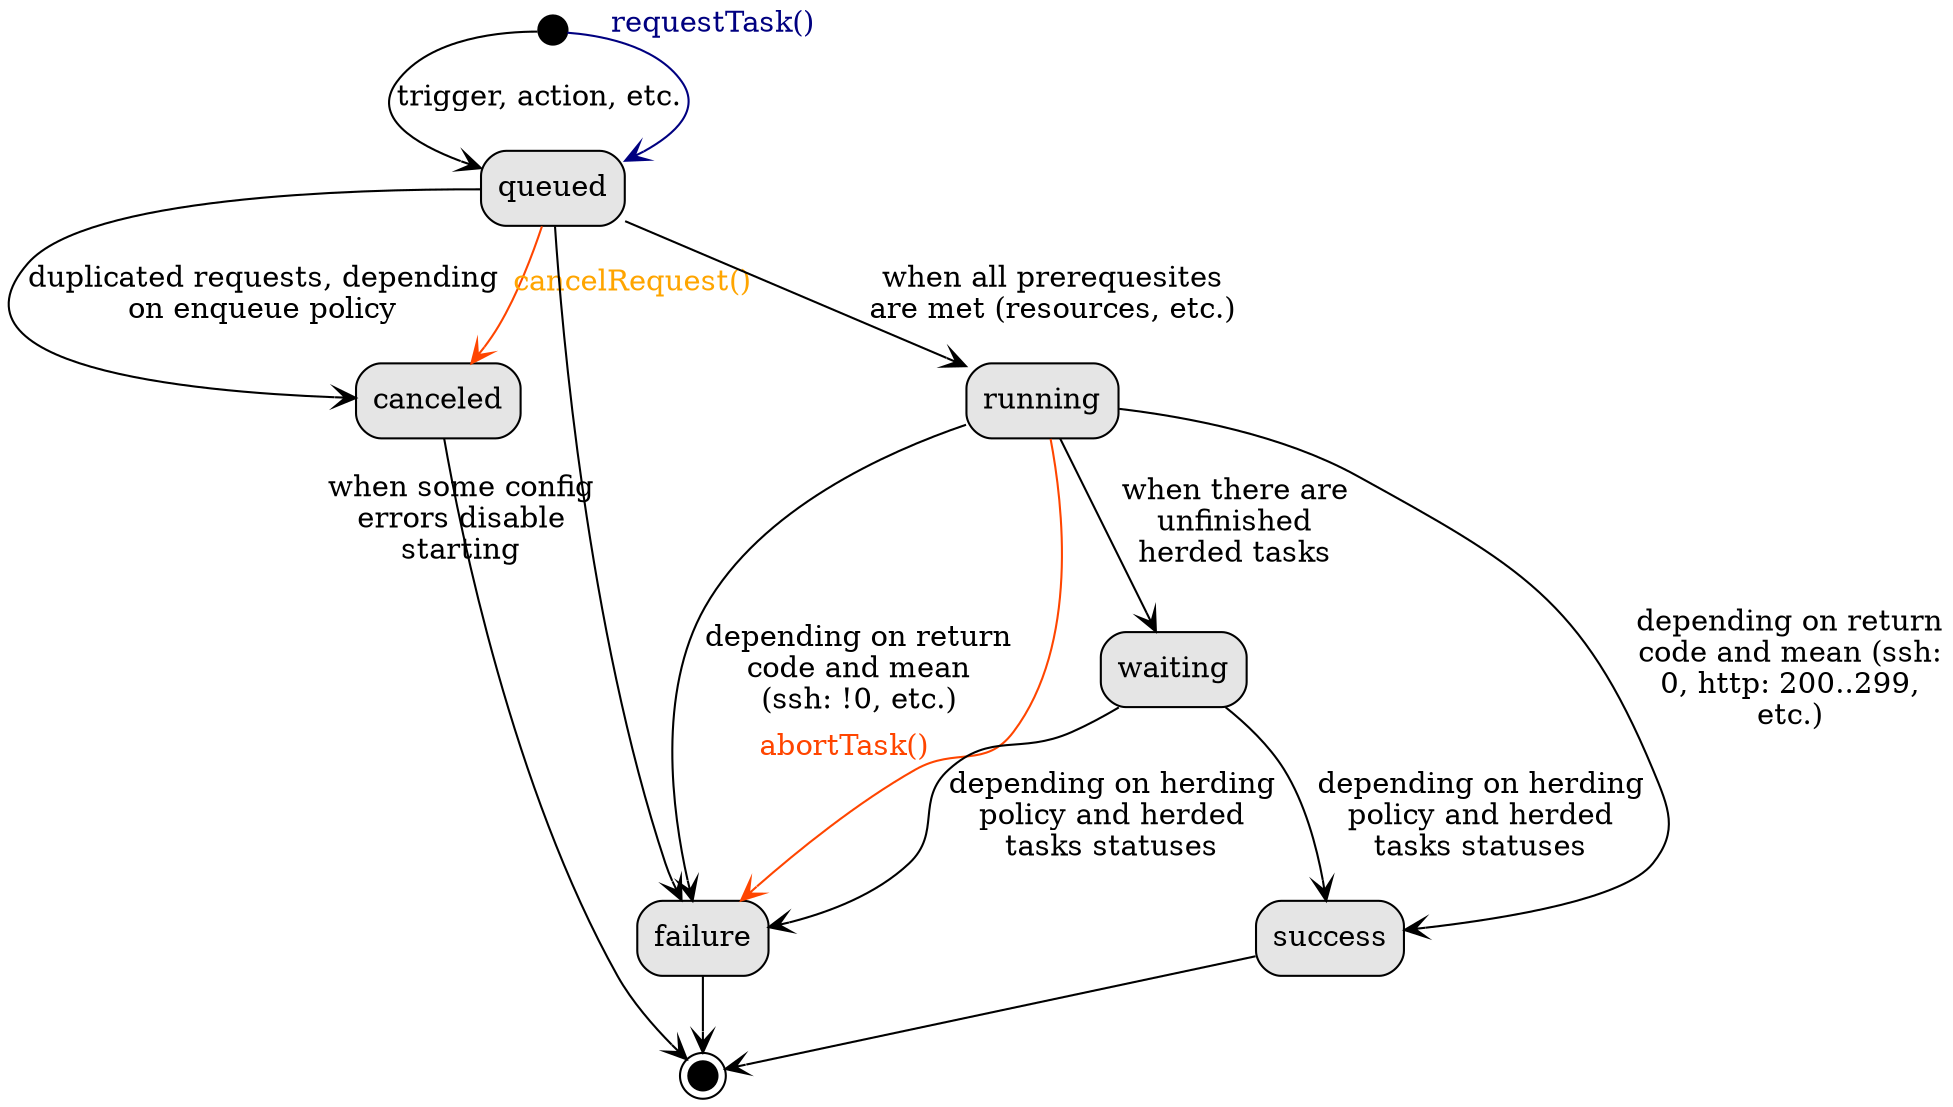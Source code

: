 graph g {
  newrank=true;
  graph [xcompound=true,xranksep=1,splines=true,xrankdir=LR]
  edge [arrowhead=vee,dir=forward]
  node [shape=box,style="rounded,filled",fillcolor=grey90]

  start [shape=circle,style=filled,width=.2,label="",fillcolor=black]
  end [shape=circle,style=filled,width=.2,peripheries=2,label="",fillcolor=black]

  start -- queued [label="trigger, action, etc."]
  queued -- canceled [label="duplicated requests, depending\non enqueue policy"]
  canceled -- end
  queued -- running [label="when all prerequesites\nare met (resources, etc.)"]
  running -- waiting [label="when there are\nunfinished\nherded tasks"]
  running -- success [label="depending on return\ncode and mean (ssh:\n0, http: 200..299,\netc.)"]
  running -- failure [label="depending on return\ncode and mean\n(ssh: !0, etc.)"]
  waiting -- success [label="depending on herding\npolicy and herded\ntasks statuses"]
  waiting -- failure [label="depending on herding\npolicy and herded\ntasks statuses"]
  queued -- failure [xlabel="when some config\nerrors disable\nstarting"]
  success -- end
  failure -- end

  edge [color=navy,fontcolor=navy]
  start -- queued [xlabel="requestTask()"]

  edge [color=orangered,fontcolor=orange]
  queued -- canceled [xlabel="cancelRequest()"]

  edge [color=orangered,fontcolor=orangered]
  running -- failure [xlabel="abortTask()"]
}
